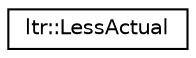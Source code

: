 digraph G
{
  edge [fontname="Helvetica",fontsize="10",labelfontname="Helvetica",labelfontsize="10"];
  node [fontname="Helvetica",fontsize="10",shape=record];
  rankdir="LR";
  Node1 [label="ltr::LessActual",height=0.2,width=0.4,color="black", fillcolor="white", style="filled",URL="$classltr_1_1_less_actual.html"];
}
